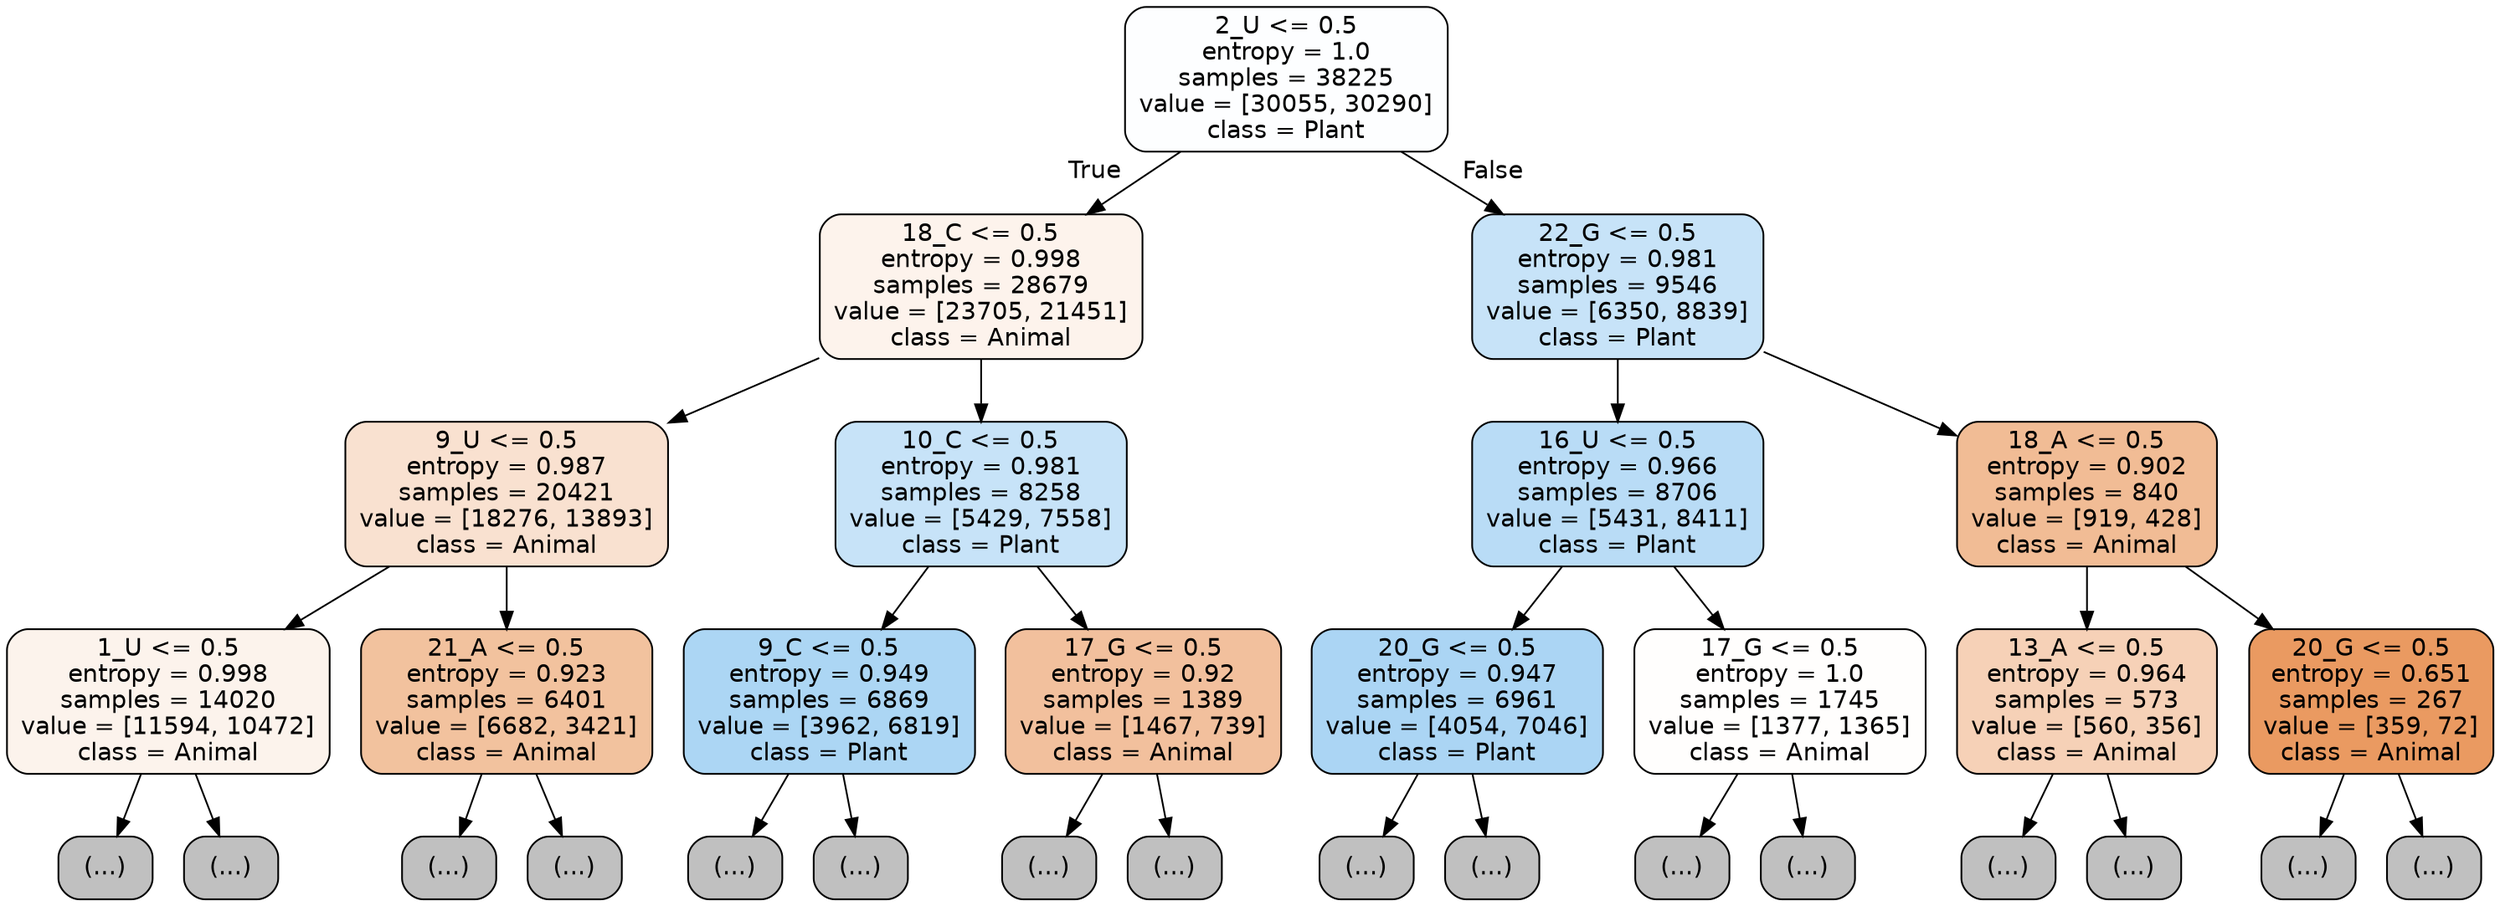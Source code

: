 digraph Tree {
node [shape=box, style="filled, rounded", color="black", fontname="helvetica"] ;
edge [fontname="helvetica"] ;
0 [label="2_U <= 0.5\nentropy = 1.0\nsamples = 38225\nvalue = [30055, 30290]\nclass = Plant", fillcolor="#fdfeff"] ;
1 [label="18_C <= 0.5\nentropy = 0.998\nsamples = 28679\nvalue = [23705, 21451]\nclass = Animal", fillcolor="#fdf3ec"] ;
0 -> 1 [labeldistance=2.5, labelangle=45, headlabel="True"] ;
2 [label="9_U <= 0.5\nentropy = 0.987\nsamples = 20421\nvalue = [18276, 13893]\nclass = Animal", fillcolor="#f9e1d0"] ;
1 -> 2 ;
3 [label="1_U <= 0.5\nentropy = 0.998\nsamples = 14020\nvalue = [11594, 10472]\nclass = Animal", fillcolor="#fcf3ec"] ;
2 -> 3 ;
4 [label="(...)", fillcolor="#C0C0C0"] ;
3 -> 4 ;
4077 [label="(...)", fillcolor="#C0C0C0"] ;
3 -> 4077 ;
7020 [label="21_A <= 0.5\nentropy = 0.923\nsamples = 6401\nvalue = [6682, 3421]\nclass = Animal", fillcolor="#f2c29e"] ;
2 -> 7020 ;
7021 [label="(...)", fillcolor="#C0C0C0"] ;
7020 -> 7021 ;
9310 [label="(...)", fillcolor="#C0C0C0"] ;
7020 -> 9310 ;
9879 [label="10_C <= 0.5\nentropy = 0.981\nsamples = 8258\nvalue = [5429, 7558]\nclass = Plant", fillcolor="#c7e3f8"] ;
1 -> 9879 ;
9880 [label="9_C <= 0.5\nentropy = 0.949\nsamples = 6869\nvalue = [3962, 6819]\nclass = Plant", fillcolor="#acd6f4"] ;
9879 -> 9880 ;
9881 [label="(...)", fillcolor="#C0C0C0"] ;
9880 -> 9881 ;
11600 [label="(...)", fillcolor="#C0C0C0"] ;
9880 -> 11600 ;
12085 [label="17_G <= 0.5\nentropy = 0.92\nsamples = 1389\nvalue = [1467, 739]\nclass = Animal", fillcolor="#f2c09d"] ;
9879 -> 12085 ;
12086 [label="(...)", fillcolor="#C0C0C0"] ;
12085 -> 12086 ;
12613 [label="(...)", fillcolor="#C0C0C0"] ;
12085 -> 12613 ;
12754 [label="22_G <= 0.5\nentropy = 0.981\nsamples = 9546\nvalue = [6350, 8839]\nclass = Plant", fillcolor="#c7e3f8"] ;
0 -> 12754 [labeldistance=2.5, labelangle=-45, headlabel="False"] ;
12755 [label="16_U <= 0.5\nentropy = 0.966\nsamples = 8706\nvalue = [5431, 8411]\nclass = Plant", fillcolor="#b9dcf6"] ;
12754 -> 12755 ;
12756 [label="20_G <= 0.5\nentropy = 0.947\nsamples = 6961\nvalue = [4054, 7046]\nclass = Plant", fillcolor="#abd5f4"] ;
12755 -> 12756 ;
12757 [label="(...)", fillcolor="#C0C0C0"] ;
12756 -> 12757 ;
14888 [label="(...)", fillcolor="#C0C0C0"] ;
12756 -> 14888 ;
15509 [label="17_G <= 0.5\nentropy = 1.0\nsamples = 1745\nvalue = [1377, 1365]\nclass = Animal", fillcolor="#fffefd"] ;
12755 -> 15509 ;
15510 [label="(...)", fillcolor="#C0C0C0"] ;
15509 -> 15510 ;
16197 [label="(...)", fillcolor="#C0C0C0"] ;
15509 -> 16197 ;
16452 [label="18_A <= 0.5\nentropy = 0.902\nsamples = 840\nvalue = [919, 428]\nclass = Animal", fillcolor="#f1bc95"] ;
12754 -> 16452 ;
16453 [label="13_A <= 0.5\nentropy = 0.964\nsamples = 573\nvalue = [560, 356]\nclass = Animal", fillcolor="#f6d1b7"] ;
16452 -> 16453 ;
16454 [label="(...)", fillcolor="#C0C0C0"] ;
16453 -> 16454 ;
16703 [label="(...)", fillcolor="#C0C0C0"] ;
16453 -> 16703 ;
16812 [label="20_G <= 0.5\nentropy = 0.651\nsamples = 267\nvalue = [359, 72]\nclass = Animal", fillcolor="#ea9a61"] ;
16452 -> 16812 ;
16813 [label="(...)", fillcolor="#C0C0C0"] ;
16812 -> 16813 ;
16906 [label="(...)", fillcolor="#C0C0C0"] ;
16812 -> 16906 ;
}